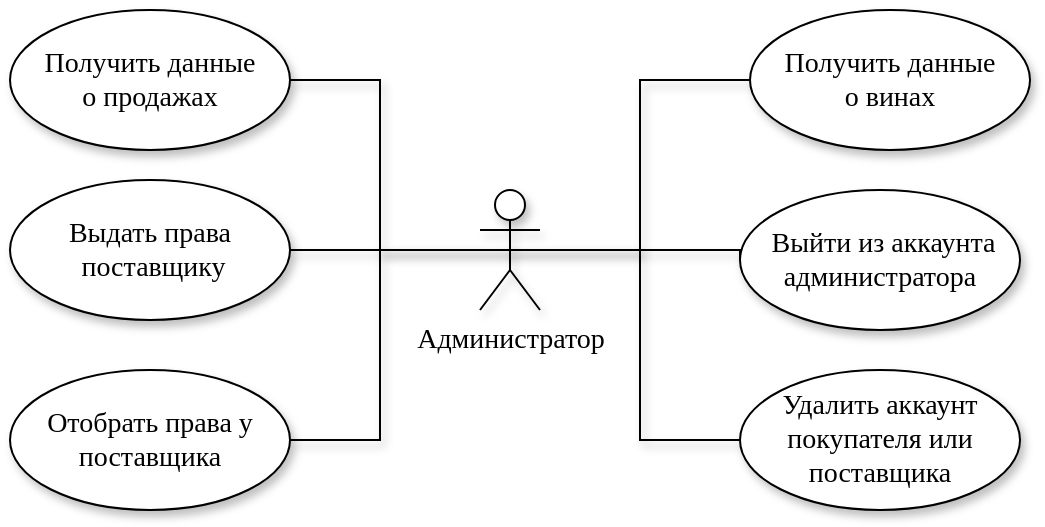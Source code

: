 <mxfile version="20.3.2" type="device"><diagram id="rpivzY0wxgaSP8KqVhky" name="Page-1"><mxGraphModel dx="966" dy="589" grid="1" gridSize="10" guides="1" tooltips="1" connect="1" arrows="1" fold="1" page="1" pageScale="1" pageWidth="600" pageHeight="300" math="0" shadow="0"><root><mxCell id="0"/><mxCell id="1" parent="0"/><mxCell id="_1YH61mdM-W9ZnRqqjYE-1" style="edgeStyle=orthogonalEdgeStyle;rounded=0;orthogonalLoop=1;jettySize=auto;html=1;exitX=0.5;exitY=0.5;exitDx=0;exitDy=0;exitPerimeter=0;entryX=0;entryY=0.5;entryDx=0;entryDy=0;fontFamily=Times New Roman;fontSize=14;endArrow=none;endFill=0;shadow=1;" parent="1" source="_1YH61mdM-W9ZnRqqjYE-13" target="-Z25OpfcL7OzH9WTgHBy-1" edge="1"><mxGeometry relative="1" as="geometry"><Array as="points"><mxPoint x="360" y="145"/><mxPoint x="360" y="60"/></Array><mxPoint x="410" y="60" as="targetPoint"/></mxGeometry></mxCell><mxCell id="_1YH61mdM-W9ZnRqqjYE-2" style="edgeStyle=orthogonalEdgeStyle;rounded=0;orthogonalLoop=1;jettySize=auto;html=1;exitX=0.5;exitY=0.5;exitDx=0;exitDy=0;exitPerimeter=0;entryX=0;entryY=0.5;entryDx=0;entryDy=0;fontFamily=Times New Roman;fontSize=14;endArrow=none;endFill=0;shadow=1;" parent="1" source="_1YH61mdM-W9ZnRqqjYE-13" target="_1YH61mdM-W9ZnRqqjYE-15" edge="1"><mxGeometry relative="1" as="geometry"><Array as="points"><mxPoint x="410" y="145"/></Array></mxGeometry></mxCell><mxCell id="oKvZhWCBXkbwJt16_HfV-7" style="edgeStyle=orthogonalEdgeStyle;rounded=0;orthogonalLoop=1;jettySize=auto;html=1;exitX=0.5;exitY=0.5;exitDx=0;exitDy=0;exitPerimeter=0;entryX=0;entryY=0.5;entryDx=0;entryDy=0;shadow=1;endArrow=none;endFill=0;" parent="1" source="_1YH61mdM-W9ZnRqqjYE-13" target="PG9woR-ORWh1uDc5b0g1-1" edge="1"><mxGeometry relative="1" as="geometry"/></mxCell><mxCell id="_1YH61mdM-W9ZnRqqjYE-13" value="Администратор" style="shape=umlActor;verticalLabelPosition=bottom;verticalAlign=top;html=1;fontFamily=Times New Roman;fontSize=14;shadow=1;" parent="1" vertex="1"><mxGeometry x="280" y="115" width="30" height="60" as="geometry"/></mxCell><mxCell id="_1YH61mdM-W9ZnRqqjYE-15" value="&amp;nbsp;Выйти из аккаунта администратора" style="ellipse;whiteSpace=wrap;html=1;fontFamily=Times New Roman;fontSize=14;shadow=1;" parent="1" vertex="1"><mxGeometry x="410" y="115" width="140" height="70" as="geometry"/></mxCell><mxCell id="oKvZhWCBXkbwJt16_HfV-4" style="edgeStyle=orthogonalEdgeStyle;rounded=0;orthogonalLoop=1;jettySize=auto;html=1;exitX=1;exitY=0.5;exitDx=0;exitDy=0;entryX=0.5;entryY=0.5;entryDx=0;entryDy=0;entryPerimeter=0;shadow=1;endArrow=none;endFill=0;" parent="1" source="-Z25OpfcL7OzH9WTgHBy-2" target="_1YH61mdM-W9ZnRqqjYE-13" edge="1"><mxGeometry relative="1" as="geometry"><Array as="points"><mxPoint x="230" y="60"/><mxPoint x="230" y="145"/></Array><mxPoint x="180" y="100" as="sourcePoint"/></mxGeometry></mxCell><mxCell id="PG9woR-ORWh1uDc5b0g1-1" value="Удалить аккаунт&lt;br&gt;покупателя или поставщика" style="ellipse;whiteSpace=wrap;html=1;fontFamily=Times New Roman;fontSize=14;shadow=1;" parent="1" vertex="1"><mxGeometry x="410" y="205" width="140" height="70" as="geometry"/></mxCell><mxCell id="oKvZhWCBXkbwJt16_HfV-5" style="edgeStyle=orthogonalEdgeStyle;rounded=0;orthogonalLoop=1;jettySize=auto;html=1;exitX=1;exitY=0.5;exitDx=0;exitDy=0;entryX=0.5;entryY=0.5;entryDx=0;entryDy=0;entryPerimeter=0;shadow=1;endArrow=none;endFill=0;" parent="1" source="oKvZhWCBXkbwJt16_HfV-1" target="_1YH61mdM-W9ZnRqqjYE-13" edge="1"><mxGeometry relative="1" as="geometry"><Array as="points"><mxPoint x="215" y="145"/><mxPoint x="215" y="145"/></Array></mxGeometry></mxCell><mxCell id="oKvZhWCBXkbwJt16_HfV-1" value="Выдать права&lt;br&gt;&amp;nbsp;поставщику" style="ellipse;whiteSpace=wrap;html=1;fontFamily=Times New Roman;fontSize=14;shadow=1;" parent="1" vertex="1"><mxGeometry x="45" y="110" width="140" height="70" as="geometry"/></mxCell><mxCell id="oKvZhWCBXkbwJt16_HfV-6" style="edgeStyle=orthogonalEdgeStyle;rounded=0;orthogonalLoop=1;jettySize=auto;html=1;exitX=1;exitY=0.5;exitDx=0;exitDy=0;entryX=0.5;entryY=0.5;entryDx=0;entryDy=0;entryPerimeter=0;shadow=1;endArrow=none;endFill=0;" parent="1" source="oKvZhWCBXkbwJt16_HfV-2" target="_1YH61mdM-W9ZnRqqjYE-13" edge="1"><mxGeometry relative="1" as="geometry"><Array as="points"><mxPoint x="230" y="240"/><mxPoint x="230" y="145"/></Array></mxGeometry></mxCell><mxCell id="oKvZhWCBXkbwJt16_HfV-2" value="Отобрать права у поставщика" style="ellipse;whiteSpace=wrap;html=1;fontFamily=Times New Roman;fontSize=14;shadow=1;" parent="1" vertex="1"><mxGeometry x="45" y="205" width="140" height="70" as="geometry"/></mxCell><mxCell id="-Z25OpfcL7OzH9WTgHBy-1" value="Получить данные&lt;br&gt;о винах" style="ellipse;whiteSpace=wrap;html=1;fontFamily=Times New Roman;fontSize=14;shadow=1;" vertex="1" parent="1"><mxGeometry x="415" y="25" width="140" height="70" as="geometry"/></mxCell><mxCell id="-Z25OpfcL7OzH9WTgHBy-2" value="Получить данные&lt;br&gt;о продажах" style="ellipse;whiteSpace=wrap;html=1;fontFamily=Times New Roman;fontSize=14;shadow=1;" vertex="1" parent="1"><mxGeometry x="45" y="25" width="140" height="70" as="geometry"/></mxCell></root></mxGraphModel></diagram></mxfile>